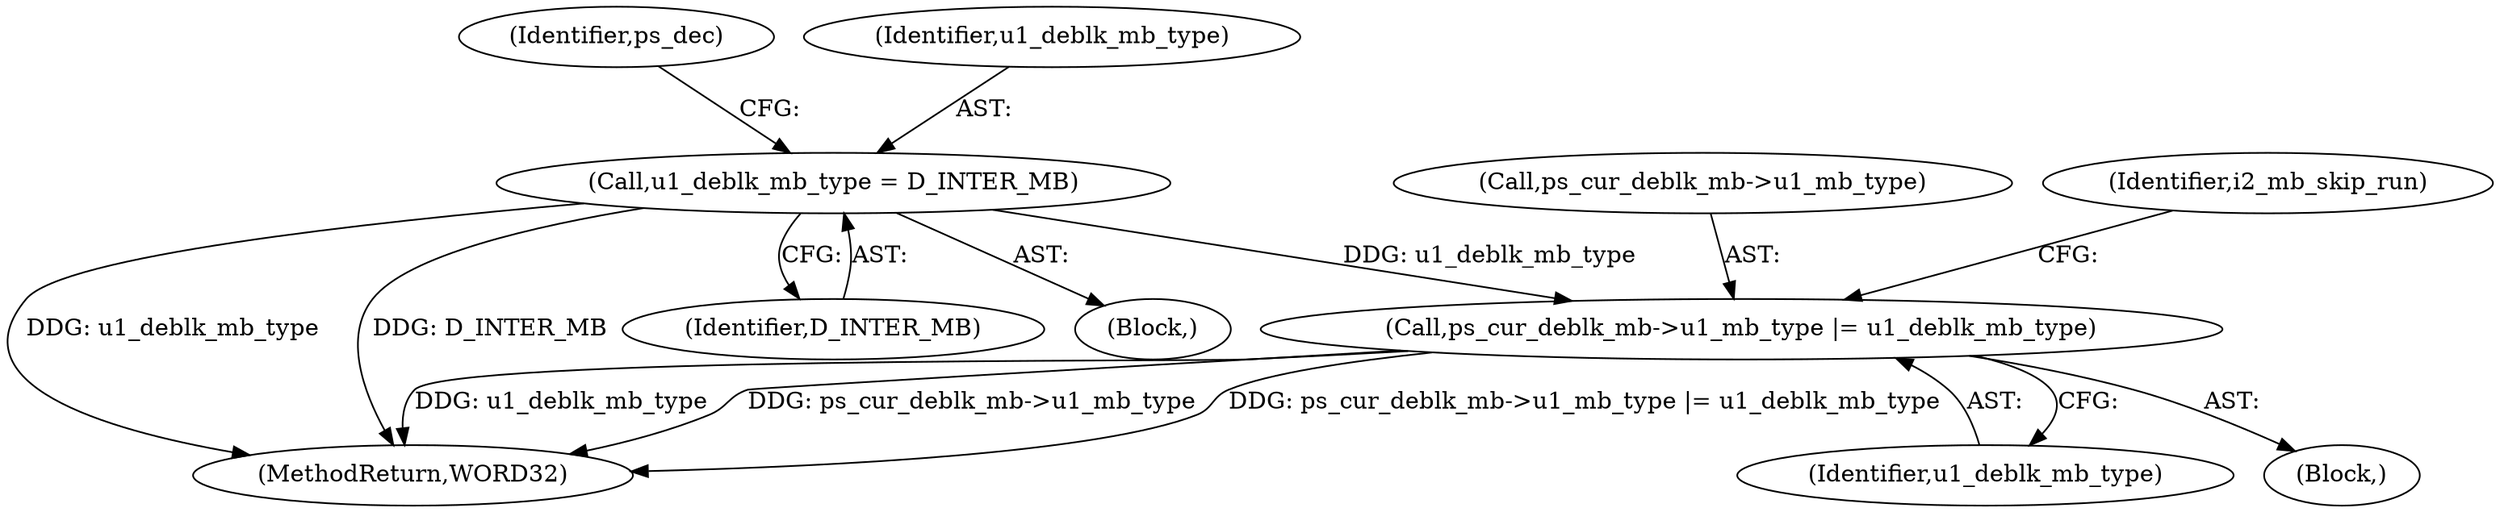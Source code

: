 digraph "0_Android_a78887bcffbc2995cf9ed72e0697acf560875e9e_1@pointer" {
"1001143" [label="(Call,ps_cur_deblk_mb->u1_mb_type |= u1_deblk_mb_type)"];
"1000922" [label="(Call,u1_deblk_mb_type = D_INTER_MB)"];
"1001002" [label="(Block,)"];
"1001144" [label="(Call,ps_cur_deblk_mb->u1_mb_type)"];
"1001149" [label="(Identifier,i2_mb_skip_run)"];
"1001143" [label="(Call,ps_cur_deblk_mb->u1_mb_type |= u1_deblk_mb_type)"];
"1000136" [label="(Block,)"];
"1001147" [label="(Identifier,u1_deblk_mb_type)"];
"1000928" [label="(Identifier,ps_dec)"];
"1000922" [label="(Call,u1_deblk_mb_type = D_INTER_MB)"];
"1000923" [label="(Identifier,u1_deblk_mb_type)"];
"1001356" [label="(MethodReturn,WORD32)"];
"1000924" [label="(Identifier,D_INTER_MB)"];
"1001143" -> "1001002"  [label="AST: "];
"1001143" -> "1001147"  [label="CFG: "];
"1001144" -> "1001143"  [label="AST: "];
"1001147" -> "1001143"  [label="AST: "];
"1001149" -> "1001143"  [label="CFG: "];
"1001143" -> "1001356"  [label="DDG: u1_deblk_mb_type"];
"1001143" -> "1001356"  [label="DDG: ps_cur_deblk_mb->u1_mb_type"];
"1001143" -> "1001356"  [label="DDG: ps_cur_deblk_mb->u1_mb_type |= u1_deblk_mb_type"];
"1000922" -> "1001143"  [label="DDG: u1_deblk_mb_type"];
"1000922" -> "1000136"  [label="AST: "];
"1000922" -> "1000924"  [label="CFG: "];
"1000923" -> "1000922"  [label="AST: "];
"1000924" -> "1000922"  [label="AST: "];
"1000928" -> "1000922"  [label="CFG: "];
"1000922" -> "1001356"  [label="DDG: u1_deblk_mb_type"];
"1000922" -> "1001356"  [label="DDG: D_INTER_MB"];
}

